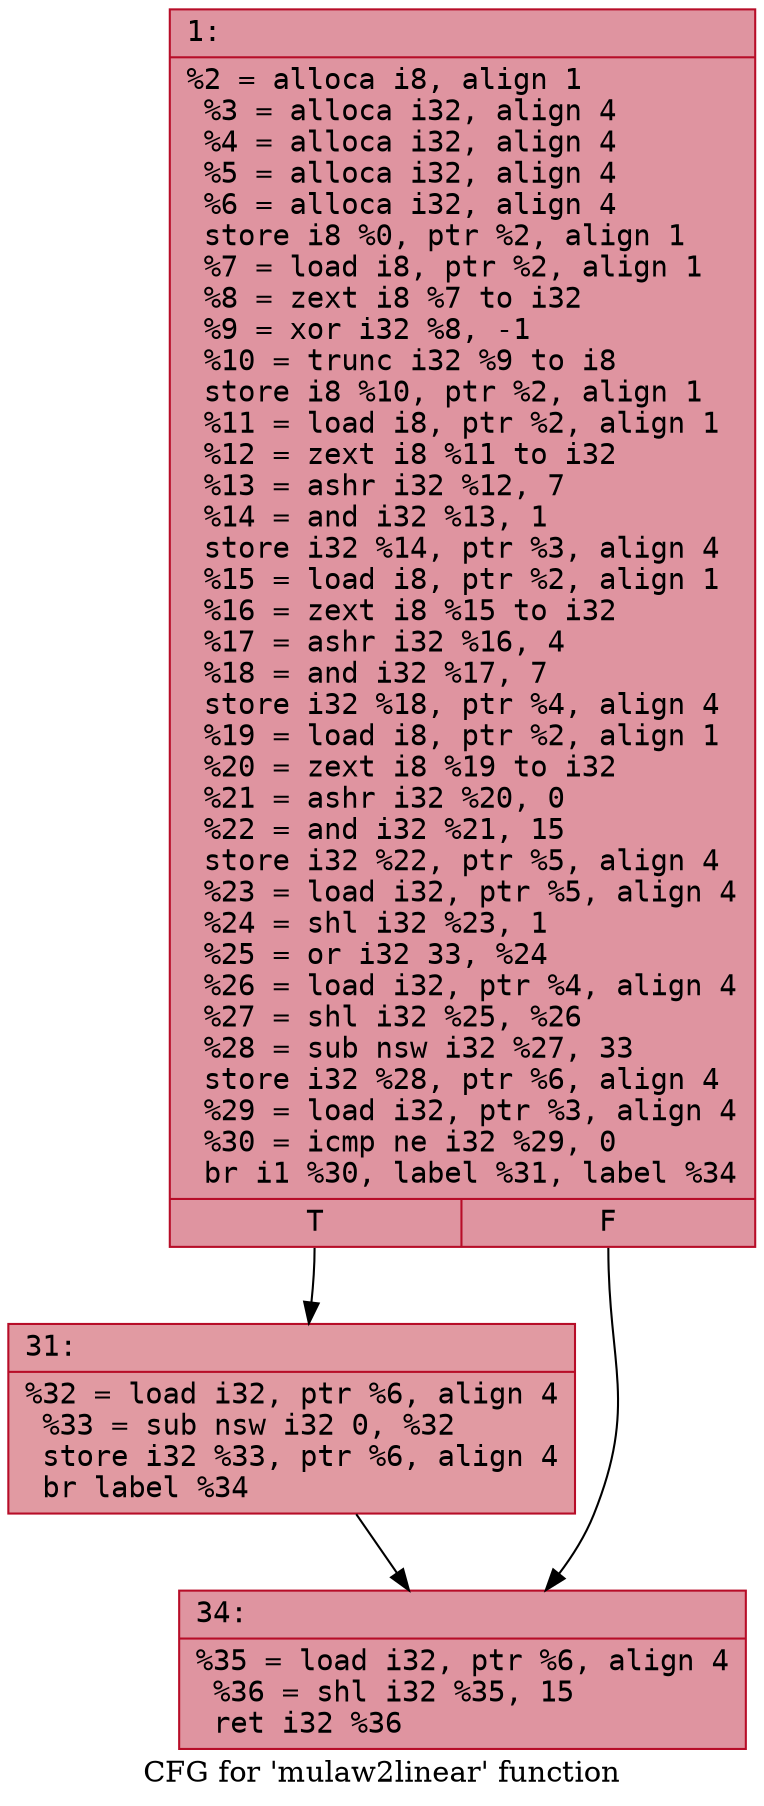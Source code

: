digraph "CFG for 'mulaw2linear' function" {
	label="CFG for 'mulaw2linear' function";

	Node0x6000022db6b0 [shape=record,color="#b70d28ff", style=filled, fillcolor="#b70d2870" fontname="Courier",label="{1:\l|  %2 = alloca i8, align 1\l  %3 = alloca i32, align 4\l  %4 = alloca i32, align 4\l  %5 = alloca i32, align 4\l  %6 = alloca i32, align 4\l  store i8 %0, ptr %2, align 1\l  %7 = load i8, ptr %2, align 1\l  %8 = zext i8 %7 to i32\l  %9 = xor i32 %8, -1\l  %10 = trunc i32 %9 to i8\l  store i8 %10, ptr %2, align 1\l  %11 = load i8, ptr %2, align 1\l  %12 = zext i8 %11 to i32\l  %13 = ashr i32 %12, 7\l  %14 = and i32 %13, 1\l  store i32 %14, ptr %3, align 4\l  %15 = load i8, ptr %2, align 1\l  %16 = zext i8 %15 to i32\l  %17 = ashr i32 %16, 4\l  %18 = and i32 %17, 7\l  store i32 %18, ptr %4, align 4\l  %19 = load i8, ptr %2, align 1\l  %20 = zext i8 %19 to i32\l  %21 = ashr i32 %20, 0\l  %22 = and i32 %21, 15\l  store i32 %22, ptr %5, align 4\l  %23 = load i32, ptr %5, align 4\l  %24 = shl i32 %23, 1\l  %25 = or i32 33, %24\l  %26 = load i32, ptr %4, align 4\l  %27 = shl i32 %25, %26\l  %28 = sub nsw i32 %27, 33\l  store i32 %28, ptr %6, align 4\l  %29 = load i32, ptr %3, align 4\l  %30 = icmp ne i32 %29, 0\l  br i1 %30, label %31, label %34\l|{<s0>T|<s1>F}}"];
	Node0x6000022db6b0:s0 -> Node0x6000022db700[tooltip="1 -> 31\nProbability 62.50%" ];
	Node0x6000022db6b0:s1 -> Node0x6000022db750[tooltip="1 -> 34\nProbability 37.50%" ];
	Node0x6000022db700 [shape=record,color="#b70d28ff", style=filled, fillcolor="#bb1b2c70" fontname="Courier",label="{31:\l|  %32 = load i32, ptr %6, align 4\l  %33 = sub nsw i32 0, %32\l  store i32 %33, ptr %6, align 4\l  br label %34\l}"];
	Node0x6000022db700 -> Node0x6000022db750[tooltip="31 -> 34\nProbability 100.00%" ];
	Node0x6000022db750 [shape=record,color="#b70d28ff", style=filled, fillcolor="#b70d2870" fontname="Courier",label="{34:\l|  %35 = load i32, ptr %6, align 4\l  %36 = shl i32 %35, 15\l  ret i32 %36\l}"];
}
